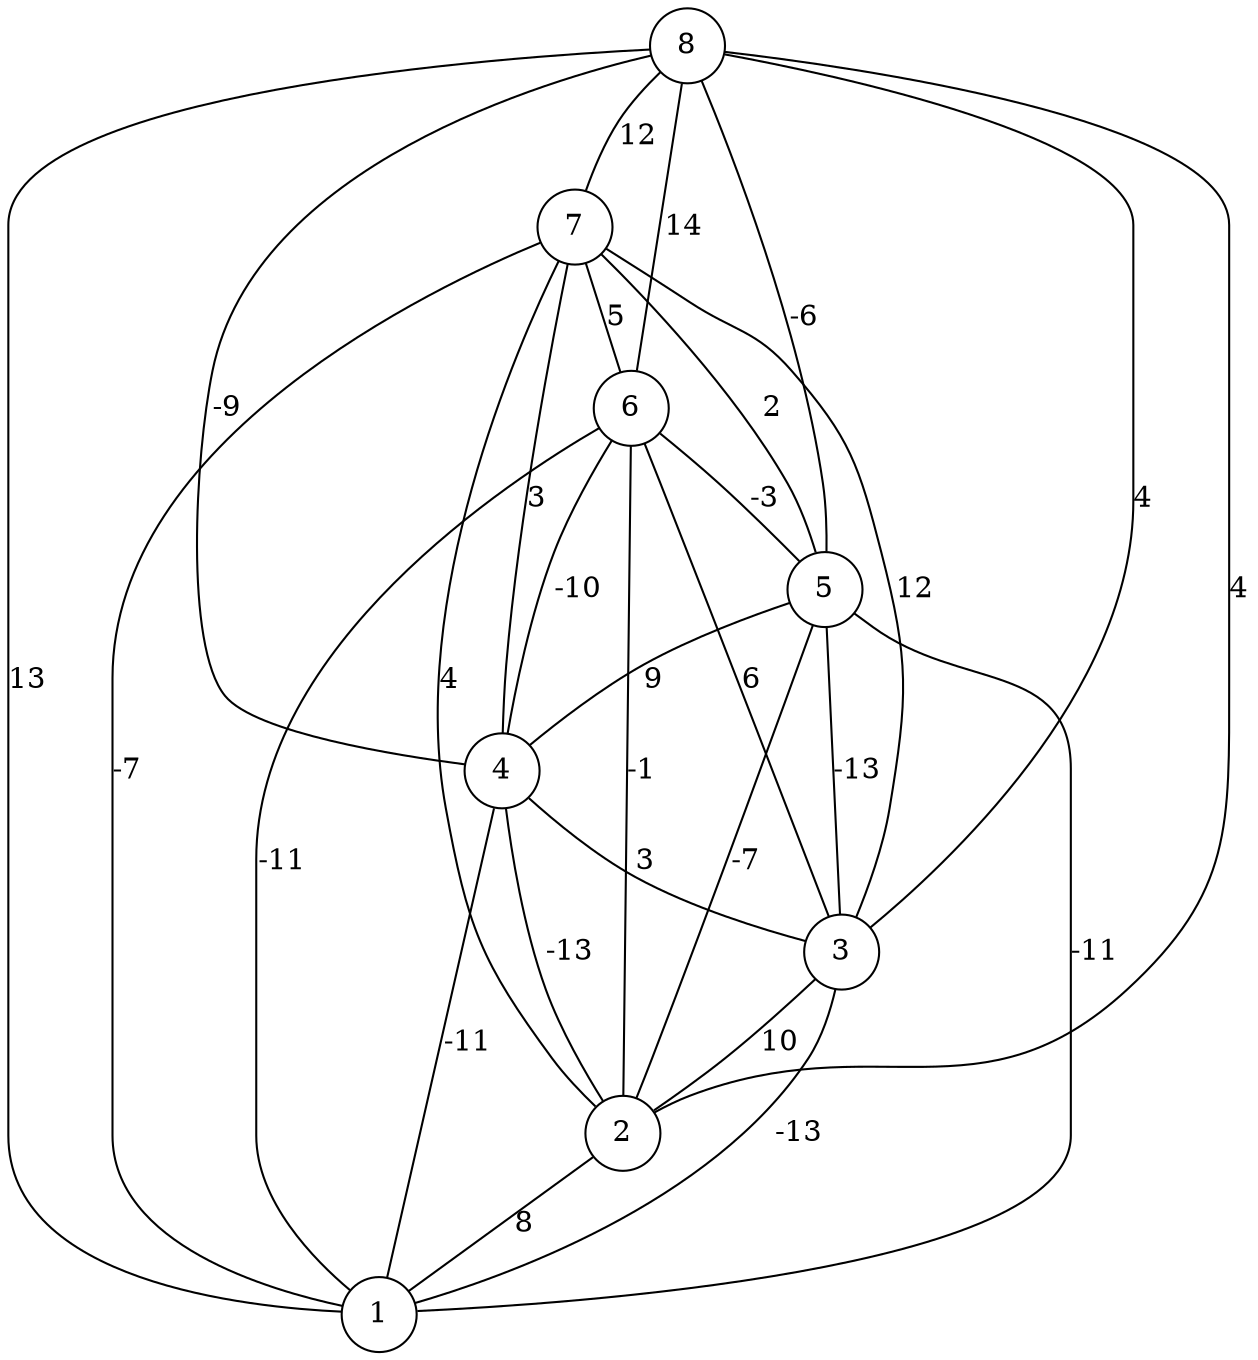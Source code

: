 graph { 
	 fontname="Helvetica,Arial,sans-serif" 
	 node [shape = circle]; 
	 8 -- 1 [label = "13"];
	 8 -- 2 [label = "4"];
	 8 -- 3 [label = "4"];
	 8 -- 4 [label = "-9"];
	 8 -- 5 [label = "-6"];
	 8 -- 6 [label = "14"];
	 8 -- 7 [label = "12"];
	 7 -- 1 [label = "-7"];
	 7 -- 2 [label = "4"];
	 7 -- 3 [label = "12"];
	 7 -- 4 [label = "3"];
	 7 -- 5 [label = "2"];
	 7 -- 6 [label = "5"];
	 6 -- 1 [label = "-11"];
	 6 -- 2 [label = "-1"];
	 6 -- 3 [label = "6"];
	 6 -- 4 [label = "-10"];
	 6 -- 5 [label = "-3"];
	 5 -- 1 [label = "-11"];
	 5 -- 2 [label = "-7"];
	 5 -- 3 [label = "-13"];
	 5 -- 4 [label = "9"];
	 4 -- 1 [label = "-11"];
	 4 -- 2 [label = "-13"];
	 4 -- 3 [label = "3"];
	 3 -- 1 [label = "-13"];
	 3 -- 2 [label = "10"];
	 2 -- 1 [label = "8"];
	 1;
	 2;
	 3;
	 4;
	 5;
	 6;
	 7;
	 8;
}
